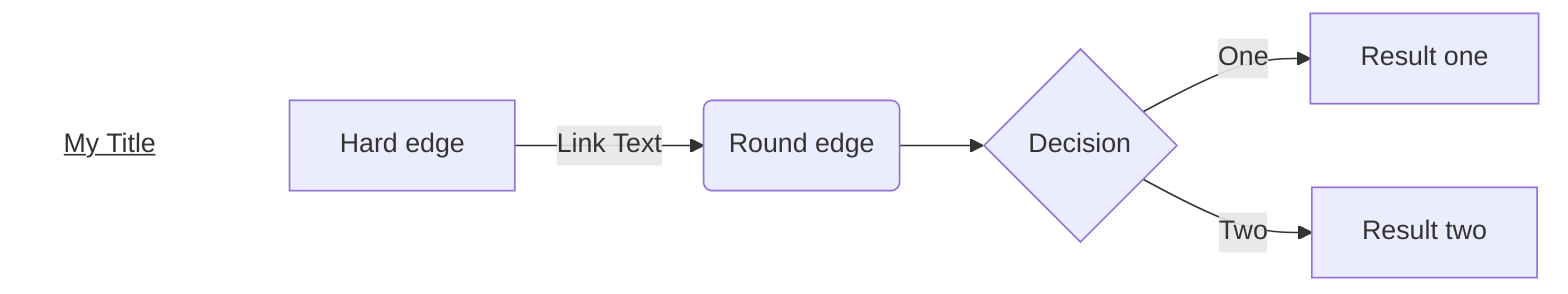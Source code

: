 graph LR
title[<u>My Title</u>]
title-->A
style title fill:#FFF,stroke:#FFF
linkStyle 0 stroke:#FFF,stroke-width:0;

A[Hard edge] --> |Link Text| B(Round edge)
B --> C{Decision}
C -->|One| D[Result one]
C --> |Two| E[Result two]